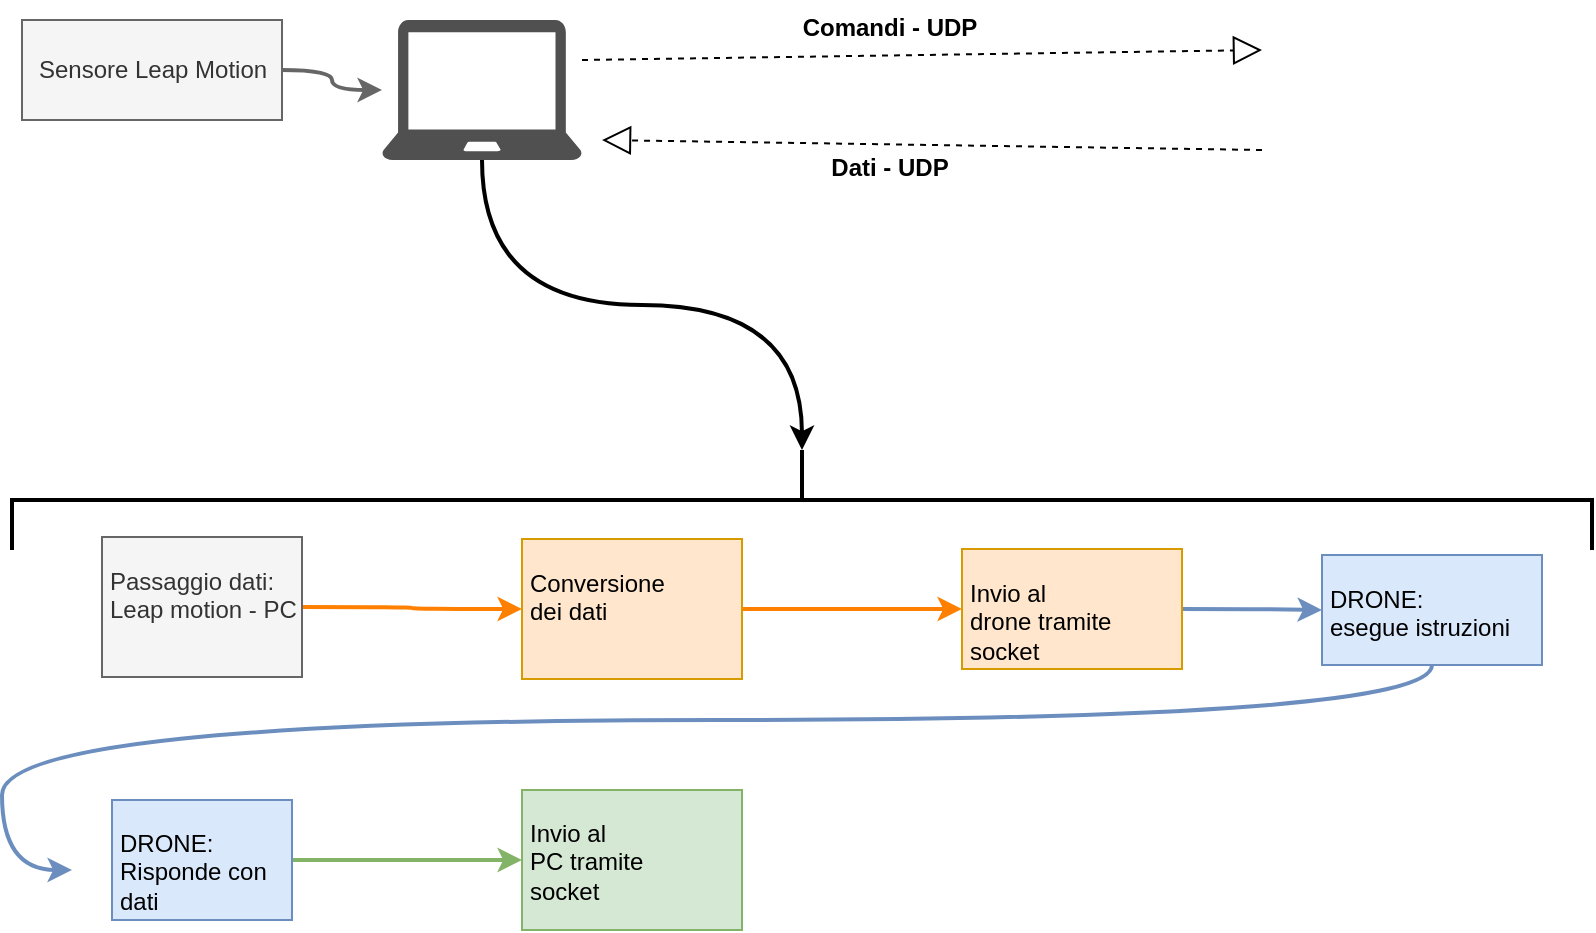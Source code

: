 <mxfile version="14.2.7" type="device"><diagram id="-jjUDmWieO_5NrEy8l2S" name="Page-1"><mxGraphModel dx="1351" dy="783" grid="1" gridSize="10" guides="1" tooltips="1" connect="1" arrows="1" fold="1" page="1" pageScale="1" pageWidth="827" pageHeight="1169" math="0" shadow="0"><root><mxCell id="0"/><mxCell id="1" parent="0"/><mxCell id="SBscbXjIekIks0lDFOaL-42" style="edgeStyle=orthogonalEdgeStyle;curved=1;orthogonalLoop=1;jettySize=auto;html=1;exitX=1;exitY=0.5;exitDx=0;exitDy=0;strokeColor=#666666;strokeWidth=2;fillColor=#f5f5f5;" edge="1" parent="1" source="SBscbXjIekIks0lDFOaL-1" target="SBscbXjIekIks0lDFOaL-2"><mxGeometry relative="1" as="geometry"/></mxCell><mxCell id="SBscbXjIekIks0lDFOaL-1" value="Sensore Leap Motion" style="html=1;fillColor=#f5f5f5;strokeColor=#666666;fontColor=#333333;" vertex="1" parent="1"><mxGeometry x="20" y="70" width="130" height="50" as="geometry"/></mxCell><mxCell id="SBscbXjIekIks0lDFOaL-40" style="edgeStyle=orthogonalEdgeStyle;curved=1;orthogonalLoop=1;jettySize=auto;html=1;entryX=0;entryY=0.5;entryDx=0;entryDy=0;entryPerimeter=0;strokeWidth=2;" edge="1" parent="1" source="SBscbXjIekIks0lDFOaL-2" target="SBscbXjIekIks0lDFOaL-38"><mxGeometry relative="1" as="geometry"/></mxCell><mxCell id="SBscbXjIekIks0lDFOaL-2" value="" style="pointerEvents=1;shadow=0;dashed=0;html=1;strokeColor=none;fillColor=#505050;labelPosition=center;verticalLabelPosition=bottom;verticalAlign=top;outlineConnect=0;align=center;shape=mxgraph.office.devices.laptop;" vertex="1" parent="1"><mxGeometry x="200" y="70" width="100" height="70" as="geometry"/></mxCell><mxCell id="SBscbXjIekIks0lDFOaL-7" value="" style="shape=image;html=1;verticalAlign=top;verticalLabelPosition=bottom;labelBackgroundColor=#ffffff;imageAspect=0;aspect=fixed;image=https://cdn4.iconfinder.com/data/icons/photographer-7/128/drone-flying-camera-surveillance-aviation-128.png" vertex="1" parent="1"><mxGeometry x="640" y="60" width="100" height="100" as="geometry"/></mxCell><mxCell id="SBscbXjIekIks0lDFOaL-10" value="Comandi - UDP" style="text;align=center;fontStyle=1;verticalAlign=middle;spacingLeft=3;spacingRight=3;strokeColor=none;rotatable=0;points=[[0,0.5],[1,0.5]];portConstraint=eastwest;" vertex="1" parent="1"><mxGeometry x="414" y="60" width="80" height="26" as="geometry"/></mxCell><mxCell id="SBscbXjIekIks0lDFOaL-12" value="" style="endArrow=block;dashed=1;endFill=0;endSize=12;html=1;entryX=0;entryY=0.25;entryDx=0;entryDy=0;" edge="1" parent="1" target="SBscbXjIekIks0lDFOaL-7"><mxGeometry width="160" relative="1" as="geometry"><mxPoint x="300" y="90" as="sourcePoint"/><mxPoint x="460" y="90" as="targetPoint"/></mxGeometry></mxCell><mxCell id="SBscbXjIekIks0lDFOaL-14" value="" style="endArrow=block;dashed=1;endFill=0;endSize=12;html=1;exitX=0;exitY=0.75;exitDx=0;exitDy=0;" edge="1" parent="1" source="SBscbXjIekIks0lDFOaL-7"><mxGeometry width="160" relative="1" as="geometry"><mxPoint x="320" y="210" as="sourcePoint"/><mxPoint x="310" y="130" as="targetPoint"/></mxGeometry></mxCell><mxCell id="SBscbXjIekIks0lDFOaL-15" value="Dati - UDP" style="text;align=center;fontStyle=1;verticalAlign=middle;spacingLeft=3;spacingRight=3;strokeColor=none;rotatable=0;points=[[0,0.5],[1,0.5]];portConstraint=eastwest;" vertex="1" parent="1"><mxGeometry x="414" y="130" width="80" height="26" as="geometry"/></mxCell><mxCell id="SBscbXjIekIks0lDFOaL-45" style="edgeStyle=orthogonalEdgeStyle;curved=1;orthogonalLoop=1;jettySize=auto;html=1;entryX=0;entryY=0;entryDx=35;entryDy=110;entryPerimeter=0;strokeColor=#FF8000;strokeWidth=2;" edge="1" parent="1" source="SBscbXjIekIks0lDFOaL-20" target="SBscbXjIekIks0lDFOaL-22"><mxGeometry relative="1" as="geometry"/></mxCell><mxCell id="SBscbXjIekIks0lDFOaL-20" value="&lt;span style=&quot;text-align: center;&quot;&gt;Passaggio dati:&amp;nbsp;&lt;br&gt;Leap motion -&amp;nbsp;PC&lt;/span&gt;" style="verticalAlign=top;align=left;spacingTop=8;spacingLeft=2;spacingRight=12;shape=cube;size=0;direction=south;fontStyle=0;html=1;fillColor=#f5f5f5;strokeColor=#666666;fontColor=#333333;" vertex="1" parent="1"><mxGeometry x="60" y="328.5" width="100" height="70" as="geometry"/></mxCell><mxCell id="SBscbXjIekIks0lDFOaL-43" style="edgeStyle=orthogonalEdgeStyle;curved=1;orthogonalLoop=1;jettySize=auto;html=1;exitX=0;exitY=0;exitDx=35;exitDy=0;exitPerimeter=0;entryX=0;entryY=0;entryDx=30;entryDy=110;entryPerimeter=0;strokeColor=#FF8000;strokeWidth=2;" edge="1" parent="1" source="SBscbXjIekIks0lDFOaL-22" target="SBscbXjIekIks0lDFOaL-24"><mxGeometry relative="1" as="geometry"/></mxCell><mxCell id="SBscbXjIekIks0lDFOaL-22" value="&lt;div&gt;Conversione&amp;nbsp;&lt;/div&gt;&lt;div&gt;dei dati&lt;/div&gt;" style="verticalAlign=top;align=left;spacingTop=8;spacingLeft=2;spacingRight=12;shape=cube;size=0;direction=south;fontStyle=0;html=1;fillColor=#ffe6cc;strokeColor=#d79b00;" vertex="1" parent="1"><mxGeometry x="270" y="329.5" width="110" height="70" as="geometry"/></mxCell><mxCell id="SBscbXjIekIks0lDFOaL-30" style="edgeStyle=orthogonalEdgeStyle;curved=1;orthogonalLoop=1;jettySize=auto;html=1;exitX=0;exitY=0;exitDx=30;exitDy=0;exitPerimeter=0;strokeWidth=2;fillColor=#dae8fc;strokeColor=#6c8ebf;" edge="1" parent="1" source="SBscbXjIekIks0lDFOaL-24" target="SBscbXjIekIks0lDFOaL-26"><mxGeometry relative="1" as="geometry"/></mxCell><mxCell id="SBscbXjIekIks0lDFOaL-24" value="&lt;div&gt;Invio al&amp;nbsp;&lt;/div&gt;&lt;div&gt;drone tramite&amp;nbsp;&lt;/div&gt;&lt;div&gt;socket&lt;/div&gt;" style="verticalAlign=top;align=left;spacingTop=8;spacingLeft=2;spacingRight=12;shape=cube;size=0;direction=south;fontStyle=0;html=1;fillColor=#ffe6cc;strokeColor=#d79b00;" vertex="1" parent="1"><mxGeometry x="490" y="334.5" width="110" height="60" as="geometry"/></mxCell><mxCell id="SBscbXjIekIks0lDFOaL-31" style="edgeStyle=orthogonalEdgeStyle;curved=1;orthogonalLoop=1;jettySize=auto;html=1;exitX=0;exitY=0;exitDx=55;exitDy=55;exitPerimeter=0;strokeWidth=2;entryX=0;entryY=0;entryDx=35;entryDy=110;entryPerimeter=0;fillColor=#dae8fc;strokeColor=#6c8ebf;" edge="1" parent="1" source="SBscbXjIekIks0lDFOaL-26" target="SBscbXjIekIks0lDFOaL-32"><mxGeometry relative="1" as="geometry"><mxPoint x="30" y="470" as="targetPoint"/><Array as="points"><mxPoint x="725" y="420"/><mxPoint x="10" y="420"/><mxPoint x="10" y="495"/></Array></mxGeometry></mxCell><mxCell id="SBscbXjIekIks0lDFOaL-26" value="&lt;div&gt;DRONE:&lt;/div&gt;&lt;div&gt;esegue istruzioni&lt;/div&gt;" style="verticalAlign=top;align=left;spacingTop=8;spacingLeft=2;spacingRight=12;shape=cube;size=0;direction=south;fontStyle=0;html=1;fillColor=#dae8fc;strokeColor=#6c8ebf;" vertex="1" parent="1"><mxGeometry x="670" y="337.5" width="110" height="55" as="geometry"/></mxCell><mxCell id="SBscbXjIekIks0lDFOaL-33" style="edgeStyle=orthogonalEdgeStyle;curved=1;orthogonalLoop=1;jettySize=auto;html=1;exitX=0;exitY=0;exitDx=30;exitDy=0;exitPerimeter=0;strokeWidth=2;entryX=0;entryY=0;entryDx=35;entryDy=110;entryPerimeter=0;fillColor=#d5e8d4;strokeColor=#82b366;" edge="1" parent="1" source="SBscbXjIekIks0lDFOaL-32" target="SBscbXjIekIks0lDFOaL-34"><mxGeometry relative="1" as="geometry"><mxPoint x="260" y="490" as="targetPoint"/></mxGeometry></mxCell><mxCell id="SBscbXjIekIks0lDFOaL-32" value="&lt;span style=&quot;text-align: center&quot;&gt;DRONE:&lt;br&gt;Risponde con &lt;br&gt;dati&lt;/span&gt;" style="verticalAlign=top;align=left;spacingTop=8;spacingLeft=2;spacingRight=12;shape=cube;size=0;direction=south;fontStyle=0;html=1;fillColor=#dae8fc;strokeColor=#6c8ebf;" vertex="1" parent="1"><mxGeometry x="65" y="460" width="90" height="60" as="geometry"/></mxCell><mxCell id="SBscbXjIekIks0lDFOaL-34" value="&lt;div&gt;Invio al&amp;nbsp;&lt;/div&gt;&lt;div&gt;PC tramite&amp;nbsp;&lt;/div&gt;&lt;div&gt;socket&lt;/div&gt;" style="verticalAlign=top;align=left;spacingTop=8;spacingLeft=2;spacingRight=12;shape=cube;size=0;direction=south;fontStyle=0;html=1;fillColor=#d5e8d4;strokeColor=#82b366;" vertex="1" parent="1"><mxGeometry x="270" y="455" width="110" height="70" as="geometry"/></mxCell><mxCell id="SBscbXjIekIks0lDFOaL-38" value="" style="strokeWidth=2;html=1;shape=mxgraph.flowchart.annotation_2;align=left;labelPosition=right;pointerEvents=1;rotation=90;" vertex="1" parent="1"><mxGeometry x="385" y="-85" width="50" height="790" as="geometry"/></mxCell></root></mxGraphModel></diagram></mxfile>